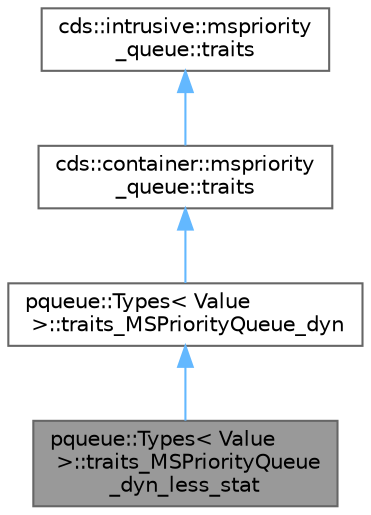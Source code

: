 digraph "pqueue::Types&lt; Value &gt;::traits_MSPriorityQueue_dyn_less_stat"
{
 // LATEX_PDF_SIZE
  bgcolor="transparent";
  edge [fontname=Helvetica,fontsize=10,labelfontname=Helvetica,labelfontsize=10];
  node [fontname=Helvetica,fontsize=10,shape=box,height=0.2,width=0.4];
  Node1 [id="Node000001",label="pqueue::Types\< Value\l \>::traits_MSPriorityQueue\l_dyn_less_stat",height=0.2,width=0.4,color="gray40", fillcolor="grey60", style="filled", fontcolor="black",tooltip=" "];
  Node2 -> Node1 [id="edge1_Node000001_Node000002",dir="back",color="steelblue1",style="solid",tooltip=" "];
  Node2 [id="Node000002",label="pqueue::Types\< Value\l \>::traits_MSPriorityQueue_dyn",height=0.2,width=0.4,color="gray40", fillcolor="white", style="filled",URL="$structpqueue_1_1_types_1_1traits___m_s_priority_queue__dyn.html",tooltip=" "];
  Node3 -> Node2 [id="edge2_Node000002_Node000003",dir="back",color="steelblue1",style="solid",tooltip=" "];
  Node3 [id="Node000003",label="cds::container::mspriority\l_queue::traits",height=0.2,width=0.4,color="gray40", fillcolor="white", style="filled",URL="$structcds_1_1container_1_1mspriority__queue_1_1traits.html",tooltip="MSPriorityQueue traits"];
  Node4 -> Node3 [id="edge3_Node000003_Node000004",dir="back",color="steelblue1",style="solid",tooltip=" "];
  Node4 [id="Node000004",label="cds::intrusive::mspriority\l_queue::traits",height=0.2,width=0.4,color="gray40", fillcolor="white", style="filled",URL="$structcds_1_1intrusive_1_1mspriority__queue_1_1traits.html",tooltip="MSPriorityQueue traits"];
}
